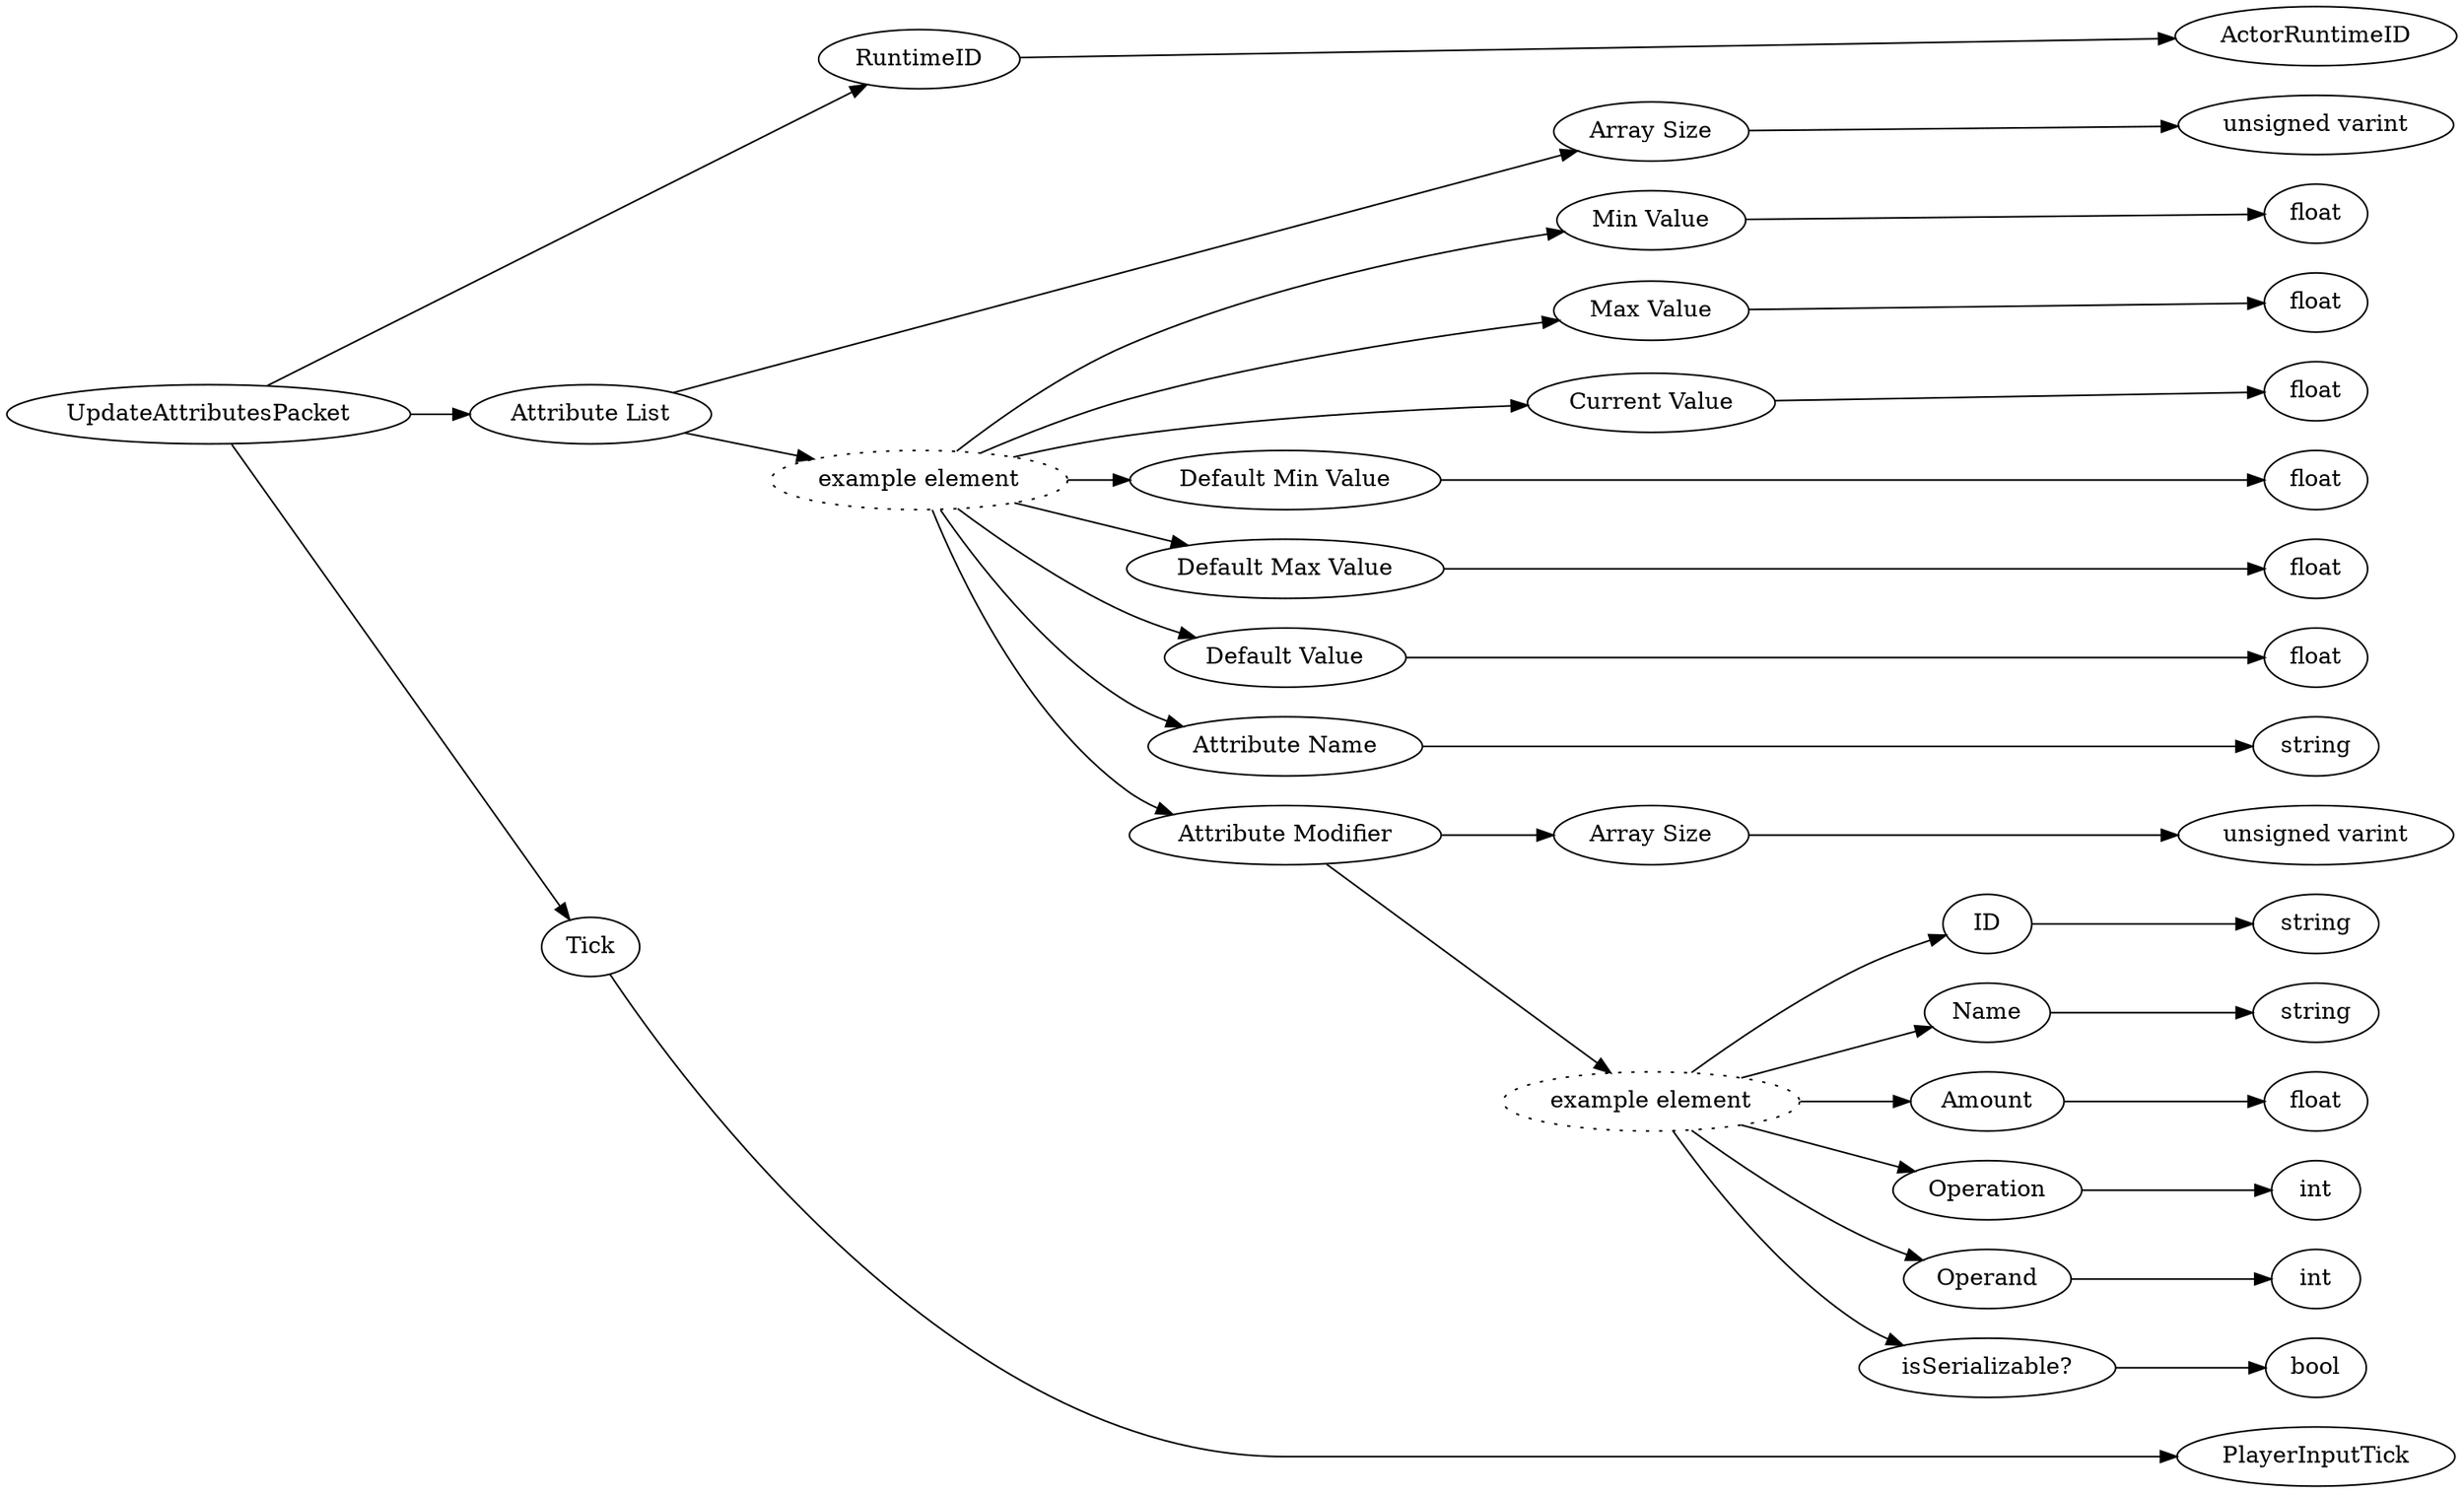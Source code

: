 digraph "UpdateAttributesPacket" {
rankdir = LR
0
0 -> 1
1 -> 2
0 -> 3
3 -> 4
4 -> 5
3 -> 6
6 -> 7
7 -> 8
6 -> 9
9 -> 10
6 -> 11
11 -> 12
6 -> 13
13 -> 14
6 -> 15
15 -> 16
6 -> 17
17 -> 18
6 -> 19
19 -> 20
6 -> 21
21 -> 22
22 -> 23
21 -> 24
24 -> 25
25 -> 26
24 -> 27
27 -> 28
24 -> 29
29 -> 30
24 -> 31
31 -> 32
24 -> 33
33 -> 34
24 -> 35
35 -> 36
0 -> 37
37 -> 38

0 [label="UpdateAttributesPacket",comment="name: \"UpdateAttributesPacket\", typeName: \"\", id: 0, branchId: 29, recurseId: -1, attributes: 0, notes: \"\""];
1 [label="RuntimeID",comment="name: \"RuntimeID\", typeName: \"ActorRuntimeID\", id: 1, branchId: 0, recurseId: -1, attributes: 256, notes: \"Target Runtime ID\""];
2 [label="ActorRuntimeID",comment="name: \"ActorRuntimeID\", typeName: \"\", id: 2, branchId: 0, recurseId: -1, attributes: 512, notes: \"\""];
3 [label="Attribute List",comment="name: \"Attribute List\", typeName: \"\", id: 3, branchId: 0, recurseId: -1, attributes: 8, notes: \"AttributeData - Helper Struct\""];
4 [label="Array Size",comment="name: \"Array Size\", typeName: \"\", id: 4, branchId: 0, recurseId: -1, attributes: 0, notes: \"\""];
5 [label="unsigned varint",comment="name: \"unsigned varint\", typeName: \"\", id: 5, branchId: 0, recurseId: -1, attributes: 512, notes: \"\""];
6 [label="example element",style=dotted,comment="name: \"example element\", typeName: \"\", id: 6, branchId: 0, recurseId: -1, attributes: 16, notes: \"\""];
7 [label="Min Value",comment="name: \"Min Value\", typeName: \"\", id: 7, branchId: 0, recurseId: -1, attributes: 0, notes: \"\""];
8 [label="float",comment="name: \"float\", typeName: \"\", id: 8, branchId: 0, recurseId: -1, attributes: 512, notes: \"\""];
9 [label="Max Value",comment="name: \"Max Value\", typeName: \"\", id: 9, branchId: 0, recurseId: -1, attributes: 0, notes: \"\""];
10 [label="float",comment="name: \"float\", typeName: \"\", id: 10, branchId: 0, recurseId: -1, attributes: 512, notes: \"\""];
11 [label="Current Value",comment="name: \"Current Value\", typeName: \"\", id: 11, branchId: 0, recurseId: -1, attributes: 0, notes: \"\""];
12 [label="float",comment="name: \"float\", typeName: \"\", id: 12, branchId: 0, recurseId: -1, attributes: 512, notes: \"\""];
13 [label="Default Min Value",comment="name: \"Default Min Value\", typeName: \"\", id: 13, branchId: 0, recurseId: -1, attributes: 0, notes: \"\""];
14 [label="float",comment="name: \"float\", typeName: \"\", id: 14, branchId: 0, recurseId: -1, attributes: 512, notes: \"\""];
15 [label="Default Max Value",comment="name: \"Default Max Value\", typeName: \"\", id: 15, branchId: 0, recurseId: -1, attributes: 0, notes: \"\""];
16 [label="float",comment="name: \"float\", typeName: \"\", id: 16, branchId: 0, recurseId: -1, attributes: 512, notes: \"\""];
17 [label="Default Value",comment="name: \"Default Value\", typeName: \"\", id: 17, branchId: 0, recurseId: -1, attributes: 0, notes: \"\""];
18 [label="float",comment="name: \"float\", typeName: \"\", id: 18, branchId: 0, recurseId: -1, attributes: 512, notes: \"\""];
19 [label="Attribute Name",comment="name: \"Attribute Name\", typeName: \"\", id: 19, branchId: 0, recurseId: -1, attributes: 0, notes: \"\""];
20 [label="string",comment="name: \"string\", typeName: \"\", id: 20, branchId: 0, recurseId: -1, attributes: 512, notes: \"\""];
21 [label="Attribute Modifier",comment="name: \"Attribute Modifier\", typeName: \"\", id: 21, branchId: 0, recurseId: -1, attributes: 8, notes: \"\""];
22 [label="Array Size",comment="name: \"Array Size\", typeName: \"\", id: 22, branchId: 0, recurseId: -1, attributes: 0, notes: \"\""];
23 [label="unsigned varint",comment="name: \"unsigned varint\", typeName: \"\", id: 23, branchId: 0, recurseId: -1, attributes: 512, notes: \"\""];
24 [label="example element",style=dotted,comment="name: \"example element\", typeName: \"\", id: 24, branchId: 0, recurseId: -1, attributes: 16, notes: \"\""];
25 [label="ID",comment="name: \"ID\", typeName: \"\", id: 25, branchId: 0, recurseId: -1, attributes: 0, notes: \"\""];
26 [label="string",comment="name: \"string\", typeName: \"\", id: 26, branchId: 0, recurseId: -1, attributes: 512, notes: \"\""];
27 [label="Name",comment="name: \"Name\", typeName: \"\", id: 27, branchId: 0, recurseId: -1, attributes: 0, notes: \"\""];
28 [label="string",comment="name: \"string\", typeName: \"\", id: 28, branchId: 0, recurseId: -1, attributes: 512, notes: \"\""];
29 [label="Amount",comment="name: \"Amount\", typeName: \"\", id: 29, branchId: 0, recurseId: -1, attributes: 0, notes: \"\""];
30 [label="float",comment="name: \"float\", typeName: \"\", id: 30, branchId: 0, recurseId: -1, attributes: 512, notes: \"\""];
31 [label="Operation",comment="name: \"Operation\", typeName: \"\", id: 31, branchId: 0, recurseId: -1, attributes: 0, notes: \"\""];
32 [label="int",comment="name: \"int\", typeName: \"\", id: 32, branchId: 0, recurseId: -1, attributes: 512, notes: \"\""];
33 [label="Operand",comment="name: \"Operand\", typeName: \"\", id: 33, branchId: 0, recurseId: -1, attributes: 0, notes: \"\""];
34 [label="int",comment="name: \"int\", typeName: \"\", id: 34, branchId: 0, recurseId: -1, attributes: 512, notes: \"\""];
35 [label="isSerializable?",comment="name: \"isSerializable?\", typeName: \"\", id: 35, branchId: 0, recurseId: -1, attributes: 0, notes: \"\""];
36 [label="bool",comment="name: \"bool\", typeName: \"\", id: 36, branchId: 0, recurseId: -1, attributes: 512, notes: \"\""];
37 [label="Tick",comment="name: \"Tick\", typeName: \"PlayerInputTick\", id: 37, branchId: 0, recurseId: -1, attributes: 256, notes: \"If this packet is referring to the player or a client predicted vehicle they are in control of, this should be the most recently processed PlayerInputTick from their PlayerAuthInputPacket. Otherwise zero.\""];
38 [label="PlayerInputTick",comment="name: \"PlayerInputTick\", typeName: \"\", id: 38, branchId: 0, recurseId: -1, attributes: 512, notes: \"\""];
{ rank = max;2;5;8;10;12;14;16;18;20;23;26;28;30;32;34;36;38}

}
